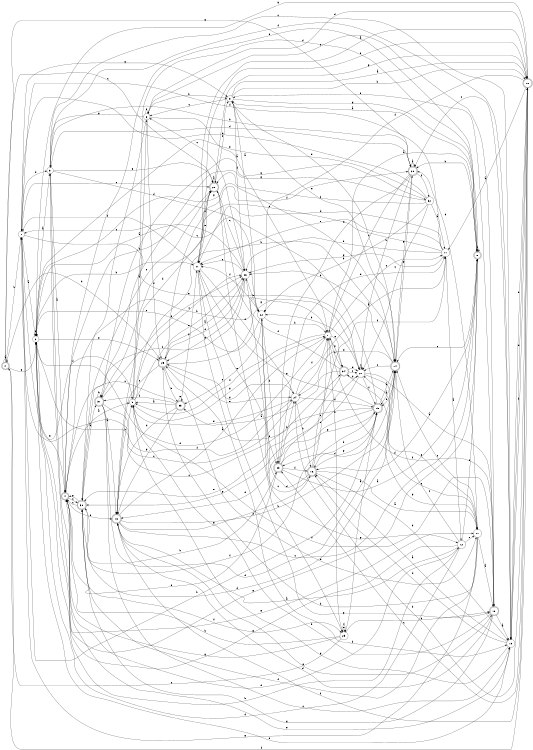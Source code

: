 digraph n28_5 {
__start0 [label="" shape="none"];

rankdir=LR;
size="8,5";

s0 [style="rounded,filled", color="black", fillcolor="white" shape="doublecircle", label="0"];
s1 [style="filled", color="black", fillcolor="white" shape="circle", label="1"];
s2 [style="filled", color="black", fillcolor="white" shape="circle", label="2"];
s3 [style="filled", color="black", fillcolor="white" shape="circle", label="3"];
s4 [style="rounded,filled", color="black", fillcolor="white" shape="doublecircle", label="4"];
s5 [style="filled", color="black", fillcolor="white" shape="circle", label="5"];
s6 [style="filled", color="black", fillcolor="white" shape="circle", label="6"];
s7 [style="filled", color="black", fillcolor="white" shape="circle", label="7"];
s8 [style="rounded,filled", color="black", fillcolor="white" shape="doublecircle", label="8"];
s9 [style="filled", color="black", fillcolor="white" shape="circle", label="9"];
s10 [style="rounded,filled", color="black", fillcolor="white" shape="doublecircle", label="10"];
s11 [style="filled", color="black", fillcolor="white" shape="circle", label="11"];
s12 [style="filled", color="black", fillcolor="white" shape="circle", label="12"];
s13 [style="rounded,filled", color="black", fillcolor="white" shape="doublecircle", label="13"];
s14 [style="rounded,filled", color="black", fillcolor="white" shape="doublecircle", label="14"];
s15 [style="rounded,filled", color="black", fillcolor="white" shape="doublecircle", label="15"];
s16 [style="rounded,filled", color="black", fillcolor="white" shape="doublecircle", label="16"];
s17 [style="filled", color="black", fillcolor="white" shape="circle", label="17"];
s18 [style="rounded,filled", color="black", fillcolor="white" shape="doublecircle", label="18"];
s19 [style="filled", color="black", fillcolor="white" shape="circle", label="19"];
s20 [style="rounded,filled", color="black", fillcolor="white" shape="doublecircle", label="20"];
s21 [style="filled", color="black", fillcolor="white" shape="circle", label="21"];
s22 [style="filled", color="black", fillcolor="white" shape="circle", label="22"];
s23 [style="rounded,filled", color="black", fillcolor="white" shape="doublecircle", label="23"];
s24 [style="filled", color="black", fillcolor="white" shape="circle", label="24"];
s25 [style="rounded,filled", color="black", fillcolor="white" shape="doublecircle", label="25"];
s26 [style="filled", color="black", fillcolor="white" shape="circle", label="26"];
s27 [style="filled", color="black", fillcolor="white" shape="circle", label="27"];
s28 [style="rounded,filled", color="black", fillcolor="white" shape="doublecircle", label="28"];
s29 [style="filled", color="black", fillcolor="white" shape="circle", label="29"];
s30 [style="rounded,filled", color="black", fillcolor="white" shape="doublecircle", label="30"];
s31 [style="rounded,filled", color="black", fillcolor="white" shape="doublecircle", label="31"];
s32 [style="filled", color="black", fillcolor="white" shape="circle", label="32"];
s33 [style="rounded,filled", color="black", fillcolor="white" shape="doublecircle", label="33"];
s34 [style="rounded,filled", color="black", fillcolor="white" shape="doublecircle", label="34"];
s0 -> s0 [label="a"];
s0 -> s1 [label="b"];
s0 -> s28 [label="c"];
s0 -> s25 [label="d"];
s0 -> s2 [label="e"];
s0 -> s10 [label="f"];
s0 -> s20 [label="g"];
s1 -> s2 [label="a"];
s1 -> s15 [label="b"];
s1 -> s28 [label="c"];
s1 -> s3 [label="d"];
s1 -> s21 [label="e"];
s1 -> s5 [label="f"];
s1 -> s9 [label="g"];
s2 -> s3 [label="a"];
s2 -> s27 [label="b"];
s2 -> s34 [label="c"];
s2 -> s19 [label="d"];
s2 -> s25 [label="e"];
s2 -> s2 [label="f"];
s2 -> s14 [label="g"];
s3 -> s4 [label="a"];
s3 -> s20 [label="b"];
s3 -> s19 [label="c"];
s3 -> s22 [label="d"];
s3 -> s28 [label="e"];
s3 -> s19 [label="f"];
s3 -> s17 [label="g"];
s4 -> s5 [label="a"];
s4 -> s7 [label="b"];
s4 -> s30 [label="c"];
s4 -> s12 [label="d"];
s4 -> s13 [label="e"];
s4 -> s28 [label="f"];
s4 -> s2 [label="g"];
s5 -> s6 [label="a"];
s5 -> s14 [label="b"];
s5 -> s26 [label="c"];
s5 -> s8 [label="d"];
s5 -> s26 [label="e"];
s5 -> s18 [label="f"];
s5 -> s7 [label="g"];
s6 -> s7 [label="a"];
s6 -> s9 [label="b"];
s6 -> s30 [label="c"];
s6 -> s10 [label="d"];
s6 -> s6 [label="e"];
s6 -> s25 [label="f"];
s6 -> s3 [label="g"];
s7 -> s8 [label="a"];
s7 -> s29 [label="b"];
s7 -> s11 [label="c"];
s7 -> s2 [label="d"];
s7 -> s34 [label="e"];
s7 -> s5 [label="f"];
s7 -> s34 [label="g"];
s8 -> s9 [label="a"];
s8 -> s20 [label="b"];
s8 -> s14 [label="c"];
s8 -> s16 [label="d"];
s8 -> s4 [label="e"];
s8 -> s8 [label="f"];
s8 -> s2 [label="g"];
s9 -> s10 [label="a"];
s9 -> s10 [label="b"];
s9 -> s6 [label="c"];
s9 -> s14 [label="d"];
s9 -> s14 [label="e"];
s9 -> s26 [label="f"];
s9 -> s8 [label="g"];
s10 -> s11 [label="a"];
s10 -> s24 [label="b"];
s10 -> s23 [label="c"];
s10 -> s19 [label="d"];
s10 -> s27 [label="e"];
s10 -> s22 [label="f"];
s10 -> s2 [label="g"];
s11 -> s12 [label="a"];
s11 -> s26 [label="b"];
s11 -> s31 [label="c"];
s11 -> s27 [label="d"];
s11 -> s27 [label="e"];
s11 -> s1 [label="f"];
s11 -> s26 [label="g"];
s12 -> s13 [label="a"];
s12 -> s2 [label="b"];
s12 -> s14 [label="c"];
s12 -> s2 [label="d"];
s12 -> s17 [label="e"];
s12 -> s8 [label="f"];
s12 -> s3 [label="g"];
s13 -> s7 [label="a"];
s13 -> s5 [label="b"];
s13 -> s8 [label="c"];
s13 -> s14 [label="d"];
s13 -> s18 [label="e"];
s13 -> s10 [label="f"];
s13 -> s16 [label="g"];
s14 -> s15 [label="a"];
s14 -> s26 [label="b"];
s14 -> s21 [label="c"];
s14 -> s23 [label="d"];
s14 -> s24 [label="e"];
s14 -> s15 [label="f"];
s14 -> s20 [label="g"];
s15 -> s14 [label="a"];
s15 -> s16 [label="b"];
s15 -> s1 [label="c"];
s15 -> s13 [label="d"];
s15 -> s25 [label="e"];
s15 -> s30 [label="f"];
s15 -> s27 [label="g"];
s16 -> s17 [label="a"];
s16 -> s19 [label="b"];
s16 -> s26 [label="c"];
s16 -> s22 [label="d"];
s16 -> s7 [label="e"];
s16 -> s11 [label="f"];
s16 -> s15 [label="g"];
s17 -> s18 [label="a"];
s17 -> s25 [label="b"];
s17 -> s14 [label="c"];
s17 -> s20 [label="d"];
s17 -> s21 [label="e"];
s17 -> s30 [label="f"];
s17 -> s1 [label="g"];
s18 -> s19 [label="a"];
s18 -> s5 [label="b"];
s18 -> s6 [label="c"];
s18 -> s13 [label="d"];
s18 -> s9 [label="e"];
s18 -> s7 [label="f"];
s18 -> s30 [label="g"];
s19 -> s16 [label="a"];
s19 -> s10 [label="b"];
s19 -> s20 [label="c"];
s19 -> s16 [label="d"];
s19 -> s4 [label="e"];
s19 -> s10 [label="f"];
s19 -> s5 [label="g"];
s20 -> s20 [label="a"];
s20 -> s21 [label="b"];
s20 -> s7 [label="c"];
s20 -> s3 [label="d"];
s20 -> s23 [label="e"];
s20 -> s32 [label="f"];
s20 -> s14 [label="g"];
s21 -> s18 [label="a"];
s21 -> s22 [label="b"];
s21 -> s21 [label="c"];
s21 -> s34 [label="d"];
s21 -> s17 [label="e"];
s21 -> s15 [label="f"];
s21 -> s30 [label="g"];
s22 -> s9 [label="a"];
s22 -> s7 [label="b"];
s22 -> s2 [label="c"];
s22 -> s23 [label="d"];
s22 -> s33 [label="e"];
s22 -> s27 [label="f"];
s22 -> s12 [label="g"];
s23 -> s8 [label="a"];
s23 -> s24 [label="b"];
s23 -> s21 [label="c"];
s23 -> s11 [label="d"];
s23 -> s4 [label="e"];
s23 -> s16 [label="f"];
s23 -> s15 [label="g"];
s24 -> s11 [label="a"];
s24 -> s16 [label="b"];
s24 -> s1 [label="c"];
s24 -> s15 [label="d"];
s24 -> s5 [label="e"];
s24 -> s7 [label="f"];
s24 -> s25 [label="g"];
s25 -> s26 [label="a"];
s25 -> s33 [label="b"];
s25 -> s13 [label="c"];
s25 -> s17 [label="d"];
s25 -> s24 [label="e"];
s25 -> s20 [label="f"];
s25 -> s21 [label="g"];
s26 -> s2 [label="a"];
s26 -> s22 [label="b"];
s26 -> s6 [label="c"];
s26 -> s25 [label="d"];
s26 -> s27 [label="e"];
s26 -> s30 [label="f"];
s26 -> s25 [label="g"];
s27 -> s10 [label="a"];
s27 -> s19 [label="b"];
s27 -> s28 [label="c"];
s27 -> s24 [label="d"];
s27 -> s23 [label="e"];
s27 -> s1 [label="f"];
s27 -> s18 [label="g"];
s28 -> s28 [label="a"];
s28 -> s29 [label="b"];
s28 -> s26 [label="c"];
s28 -> s13 [label="d"];
s28 -> s27 [label="e"];
s28 -> s9 [label="f"];
s28 -> s10 [label="g"];
s29 -> s15 [label="a"];
s29 -> s4 [label="b"];
s29 -> s0 [label="c"];
s29 -> s18 [label="d"];
s29 -> s29 [label="e"];
s29 -> s29 [label="f"];
s29 -> s4 [label="g"];
s30 -> s31 [label="a"];
s30 -> s23 [label="b"];
s30 -> s4 [label="c"];
s30 -> s14 [label="d"];
s30 -> s28 [label="e"];
s30 -> s29 [label="f"];
s30 -> s4 [label="g"];
s31 -> s13 [label="a"];
s31 -> s31 [label="b"];
s31 -> s19 [label="c"];
s31 -> s14 [label="d"];
s31 -> s26 [label="e"];
s31 -> s24 [label="f"];
s31 -> s32 [label="g"];
s32 -> s11 [label="a"];
s32 -> s22 [label="b"];
s32 -> s21 [label="c"];
s32 -> s1 [label="d"];
s32 -> s2 [label="e"];
s32 -> s28 [label="f"];
s32 -> s31 [label="g"];
s33 -> s5 [label="a"];
s33 -> s27 [label="b"];
s33 -> s4 [label="c"];
s33 -> s13 [label="d"];
s33 -> s33 [label="e"];
s33 -> s31 [label="f"];
s33 -> s13 [label="g"];
s34 -> s33 [label="a"];
s34 -> s7 [label="b"];
s34 -> s21 [label="c"];
s34 -> s21 [label="d"];
s34 -> s30 [label="e"];
s34 -> s28 [label="f"];
s34 -> s17 [label="g"];

}